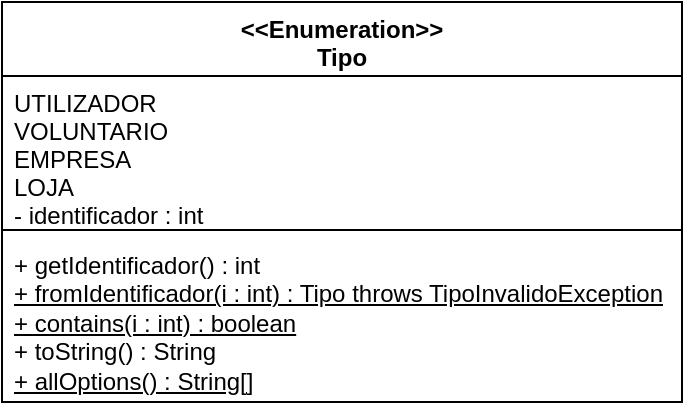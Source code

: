 <mxfile version="13.0.1" type="device"><diagram id="KJgouJi9EJaGko5BZ6pX" name="Page-1"><mxGraphModel dx="1422" dy="814" grid="1" gridSize="10" guides="1" tooltips="1" connect="1" arrows="1" fold="1" page="1" pageScale="1" pageWidth="1169" pageHeight="827" math="0" shadow="0"><root><mxCell id="0"/><mxCell id="1" parent="0"/><mxCell id="wua7AIIOQY5rzT6uwK0x-1" value="&lt;&lt;Enumeration&gt;&gt;&#10;Tipo" style="swimlane;fontStyle=1;align=center;verticalAlign=top;childLayout=stackLayout;horizontal=1;startSize=37;horizontalStack=0;resizeParent=1;resizeParentMax=0;resizeLast=0;collapsible=1;marginBottom=0;" vertex="1" parent="1"><mxGeometry x="500" y="370" width="340" height="200" as="geometry"/></mxCell><mxCell id="wua7AIIOQY5rzT6uwK0x-2" value="UTILIZADOR&#10;VOLUNTARIO&#10;EMPRESA&#10;LOJA&#10;- identificador : int" style="text;strokeColor=none;fillColor=none;align=left;verticalAlign=top;spacingLeft=4;spacingRight=4;overflow=hidden;rotatable=0;points=[[0,0.5],[1,0.5]];portConstraint=eastwest;" vertex="1" parent="wua7AIIOQY5rzT6uwK0x-1"><mxGeometry y="37" width="340" height="73" as="geometry"/></mxCell><mxCell id="wua7AIIOQY5rzT6uwK0x-3" value="" style="line;strokeWidth=1;fillColor=none;align=left;verticalAlign=middle;spacingTop=-1;spacingLeft=3;spacingRight=3;rotatable=0;labelPosition=right;points=[];portConstraint=eastwest;" vertex="1" parent="wua7AIIOQY5rzT6uwK0x-1"><mxGeometry y="110" width="340" height="8" as="geometry"/></mxCell><mxCell id="wua7AIIOQY5rzT6uwK0x-4" value="+ getIdentificador() : int&lt;br&gt;&lt;u&gt;+ fromIdentificador(i : int) : Tipo throws TipoInvalidoException&lt;/u&gt;&lt;br&gt;&lt;u&gt;+ contains(i : int) : boolean&lt;/u&gt;&lt;br&gt;+ toString() : String&lt;br&gt;&lt;u&gt;+ allOptions() : String[]&lt;/u&gt;" style="text;strokeColor=none;fillColor=none;align=left;verticalAlign=top;spacingLeft=4;spacingRight=4;overflow=hidden;rotatable=0;points=[[0,0.5],[1,0.5]];portConstraint=eastwest;html=1;" vertex="1" parent="wua7AIIOQY5rzT6uwK0x-1"><mxGeometry y="118" width="340" height="82" as="geometry"/></mxCell></root></mxGraphModel></diagram></mxfile>